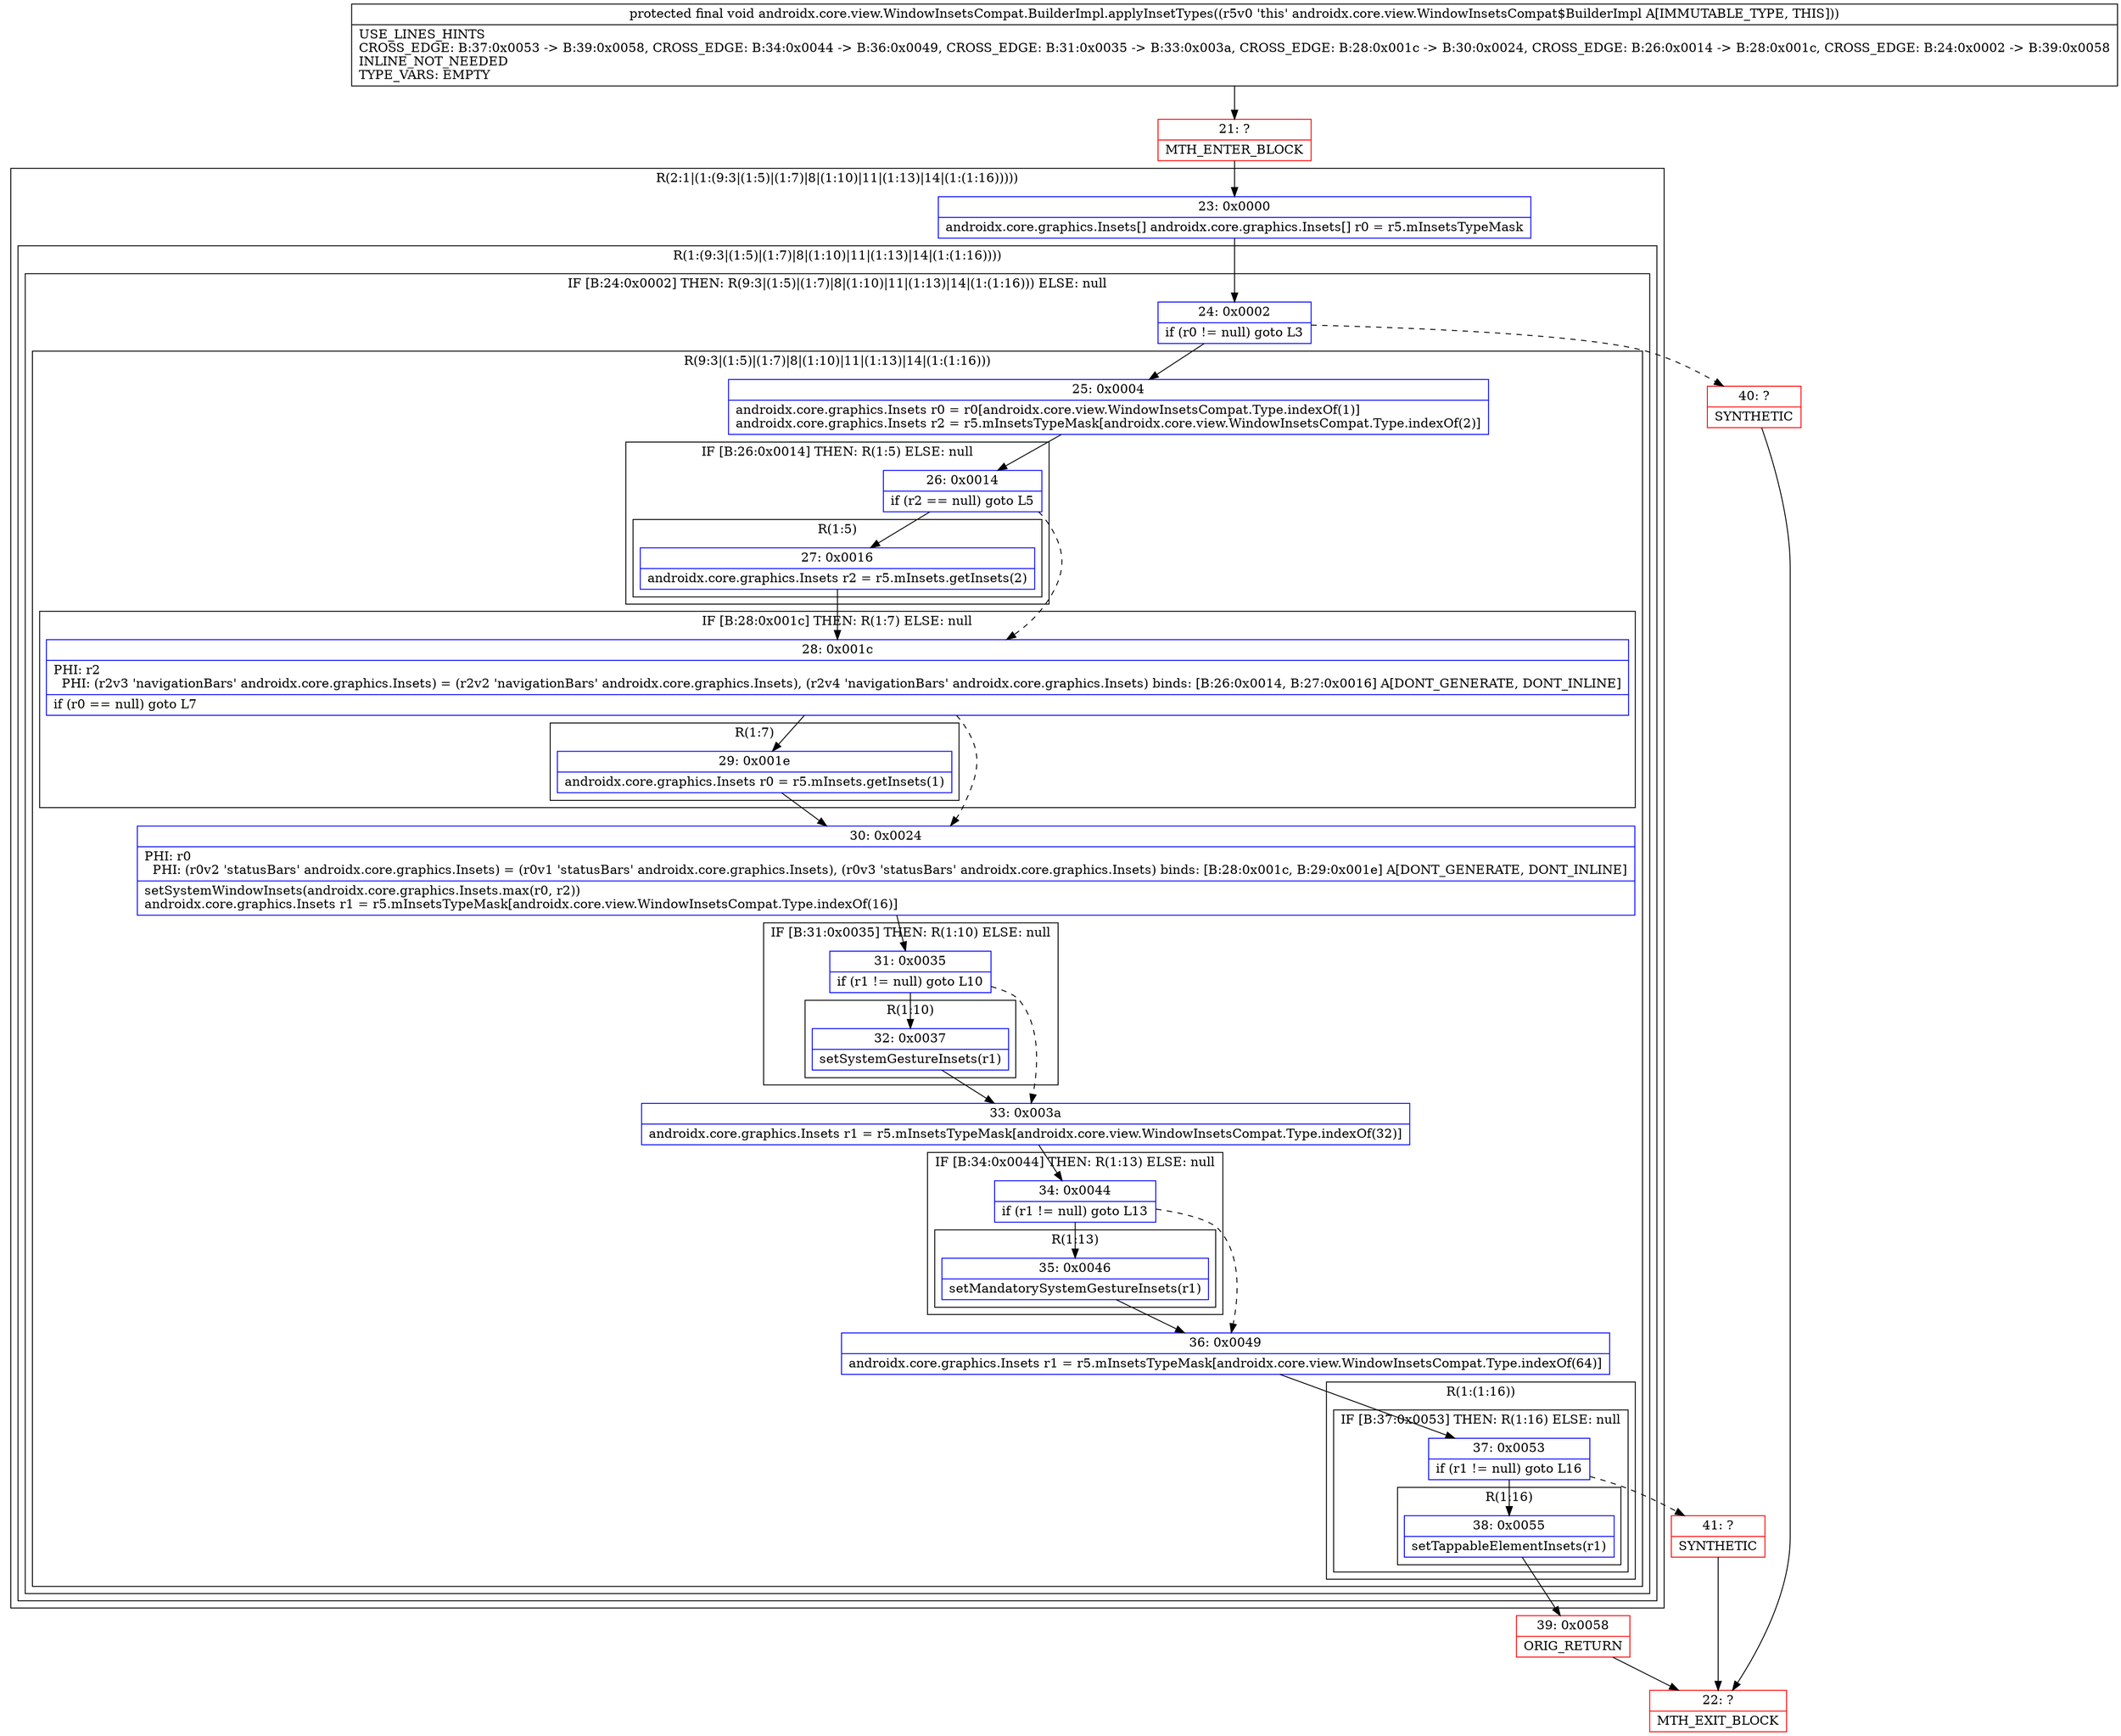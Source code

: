 digraph "CFG forandroidx.core.view.WindowInsetsCompat.BuilderImpl.applyInsetTypes()V" {
subgraph cluster_Region_684555999 {
label = "R(2:1|(1:(9:3|(1:5)|(1:7)|8|(1:10)|11|(1:13)|14|(1:(1:16)))))";
node [shape=record,color=blue];
Node_23 [shape=record,label="{23\:\ 0x0000|androidx.core.graphics.Insets[] androidx.core.graphics.Insets[] r0 = r5.mInsetsTypeMask\l}"];
subgraph cluster_Region_1694354425 {
label = "R(1:(9:3|(1:5)|(1:7)|8|(1:10)|11|(1:13)|14|(1:(1:16))))";
node [shape=record,color=blue];
subgraph cluster_IfRegion_856266910 {
label = "IF [B:24:0x0002] THEN: R(9:3|(1:5)|(1:7)|8|(1:10)|11|(1:13)|14|(1:(1:16))) ELSE: null";
node [shape=record,color=blue];
Node_24 [shape=record,label="{24\:\ 0x0002|if (r0 != null) goto L3\l}"];
subgraph cluster_Region_1317510624 {
label = "R(9:3|(1:5)|(1:7)|8|(1:10)|11|(1:13)|14|(1:(1:16)))";
node [shape=record,color=blue];
Node_25 [shape=record,label="{25\:\ 0x0004|androidx.core.graphics.Insets r0 = r0[androidx.core.view.WindowInsetsCompat.Type.indexOf(1)]\landroidx.core.graphics.Insets r2 = r5.mInsetsTypeMask[androidx.core.view.WindowInsetsCompat.Type.indexOf(2)]\l}"];
subgraph cluster_IfRegion_1028070847 {
label = "IF [B:26:0x0014] THEN: R(1:5) ELSE: null";
node [shape=record,color=blue];
Node_26 [shape=record,label="{26\:\ 0x0014|if (r2 == null) goto L5\l}"];
subgraph cluster_Region_1331556649 {
label = "R(1:5)";
node [shape=record,color=blue];
Node_27 [shape=record,label="{27\:\ 0x0016|androidx.core.graphics.Insets r2 = r5.mInsets.getInsets(2)\l}"];
}
}
subgraph cluster_IfRegion_812602066 {
label = "IF [B:28:0x001c] THEN: R(1:7) ELSE: null";
node [shape=record,color=blue];
Node_28 [shape=record,label="{28\:\ 0x001c|PHI: r2 \l  PHI: (r2v3 'navigationBars' androidx.core.graphics.Insets) = (r2v2 'navigationBars' androidx.core.graphics.Insets), (r2v4 'navigationBars' androidx.core.graphics.Insets) binds: [B:26:0x0014, B:27:0x0016] A[DONT_GENERATE, DONT_INLINE]\l|if (r0 == null) goto L7\l}"];
subgraph cluster_Region_1930945001 {
label = "R(1:7)";
node [shape=record,color=blue];
Node_29 [shape=record,label="{29\:\ 0x001e|androidx.core.graphics.Insets r0 = r5.mInsets.getInsets(1)\l}"];
}
}
Node_30 [shape=record,label="{30\:\ 0x0024|PHI: r0 \l  PHI: (r0v2 'statusBars' androidx.core.graphics.Insets) = (r0v1 'statusBars' androidx.core.graphics.Insets), (r0v3 'statusBars' androidx.core.graphics.Insets) binds: [B:28:0x001c, B:29:0x001e] A[DONT_GENERATE, DONT_INLINE]\l|setSystemWindowInsets(androidx.core.graphics.Insets.max(r0, r2))\landroidx.core.graphics.Insets r1 = r5.mInsetsTypeMask[androidx.core.view.WindowInsetsCompat.Type.indexOf(16)]\l}"];
subgraph cluster_IfRegion_1905507159 {
label = "IF [B:31:0x0035] THEN: R(1:10) ELSE: null";
node [shape=record,color=blue];
Node_31 [shape=record,label="{31\:\ 0x0035|if (r1 != null) goto L10\l}"];
subgraph cluster_Region_991989365 {
label = "R(1:10)";
node [shape=record,color=blue];
Node_32 [shape=record,label="{32\:\ 0x0037|setSystemGestureInsets(r1)\l}"];
}
}
Node_33 [shape=record,label="{33\:\ 0x003a|androidx.core.graphics.Insets r1 = r5.mInsetsTypeMask[androidx.core.view.WindowInsetsCompat.Type.indexOf(32)]\l}"];
subgraph cluster_IfRegion_466936961 {
label = "IF [B:34:0x0044] THEN: R(1:13) ELSE: null";
node [shape=record,color=blue];
Node_34 [shape=record,label="{34\:\ 0x0044|if (r1 != null) goto L13\l}"];
subgraph cluster_Region_519809185 {
label = "R(1:13)";
node [shape=record,color=blue];
Node_35 [shape=record,label="{35\:\ 0x0046|setMandatorySystemGestureInsets(r1)\l}"];
}
}
Node_36 [shape=record,label="{36\:\ 0x0049|androidx.core.graphics.Insets r1 = r5.mInsetsTypeMask[androidx.core.view.WindowInsetsCompat.Type.indexOf(64)]\l}"];
subgraph cluster_Region_1030819040 {
label = "R(1:(1:16))";
node [shape=record,color=blue];
subgraph cluster_IfRegion_1918824746 {
label = "IF [B:37:0x0053] THEN: R(1:16) ELSE: null";
node [shape=record,color=blue];
Node_37 [shape=record,label="{37\:\ 0x0053|if (r1 != null) goto L16\l}"];
subgraph cluster_Region_1295157810 {
label = "R(1:16)";
node [shape=record,color=blue];
Node_38 [shape=record,label="{38\:\ 0x0055|setTappableElementInsets(r1)\l}"];
}
}
}
}
}
}
}
Node_21 [shape=record,color=red,label="{21\:\ ?|MTH_ENTER_BLOCK\l}"];
Node_39 [shape=record,color=red,label="{39\:\ 0x0058|ORIG_RETURN\l}"];
Node_22 [shape=record,color=red,label="{22\:\ ?|MTH_EXIT_BLOCK\l}"];
Node_41 [shape=record,color=red,label="{41\:\ ?|SYNTHETIC\l}"];
Node_40 [shape=record,color=red,label="{40\:\ ?|SYNTHETIC\l}"];
MethodNode[shape=record,label="{protected final void androidx.core.view.WindowInsetsCompat.BuilderImpl.applyInsetTypes((r5v0 'this' androidx.core.view.WindowInsetsCompat$BuilderImpl A[IMMUTABLE_TYPE, THIS]))  | USE_LINES_HINTS\lCROSS_EDGE: B:37:0x0053 \-\> B:39:0x0058, CROSS_EDGE: B:34:0x0044 \-\> B:36:0x0049, CROSS_EDGE: B:31:0x0035 \-\> B:33:0x003a, CROSS_EDGE: B:28:0x001c \-\> B:30:0x0024, CROSS_EDGE: B:26:0x0014 \-\> B:28:0x001c, CROSS_EDGE: B:24:0x0002 \-\> B:39:0x0058\lINLINE_NOT_NEEDED\lTYPE_VARS: EMPTY\l}"];
MethodNode -> Node_21;Node_23 -> Node_24;
Node_24 -> Node_25;
Node_24 -> Node_40[style=dashed];
Node_25 -> Node_26;
Node_26 -> Node_27;
Node_26 -> Node_28[style=dashed];
Node_27 -> Node_28;
Node_28 -> Node_29;
Node_28 -> Node_30[style=dashed];
Node_29 -> Node_30;
Node_30 -> Node_31;
Node_31 -> Node_32;
Node_31 -> Node_33[style=dashed];
Node_32 -> Node_33;
Node_33 -> Node_34;
Node_34 -> Node_35;
Node_34 -> Node_36[style=dashed];
Node_35 -> Node_36;
Node_36 -> Node_37;
Node_37 -> Node_38;
Node_37 -> Node_41[style=dashed];
Node_38 -> Node_39;
Node_21 -> Node_23;
Node_39 -> Node_22;
Node_41 -> Node_22;
Node_40 -> Node_22;
}

